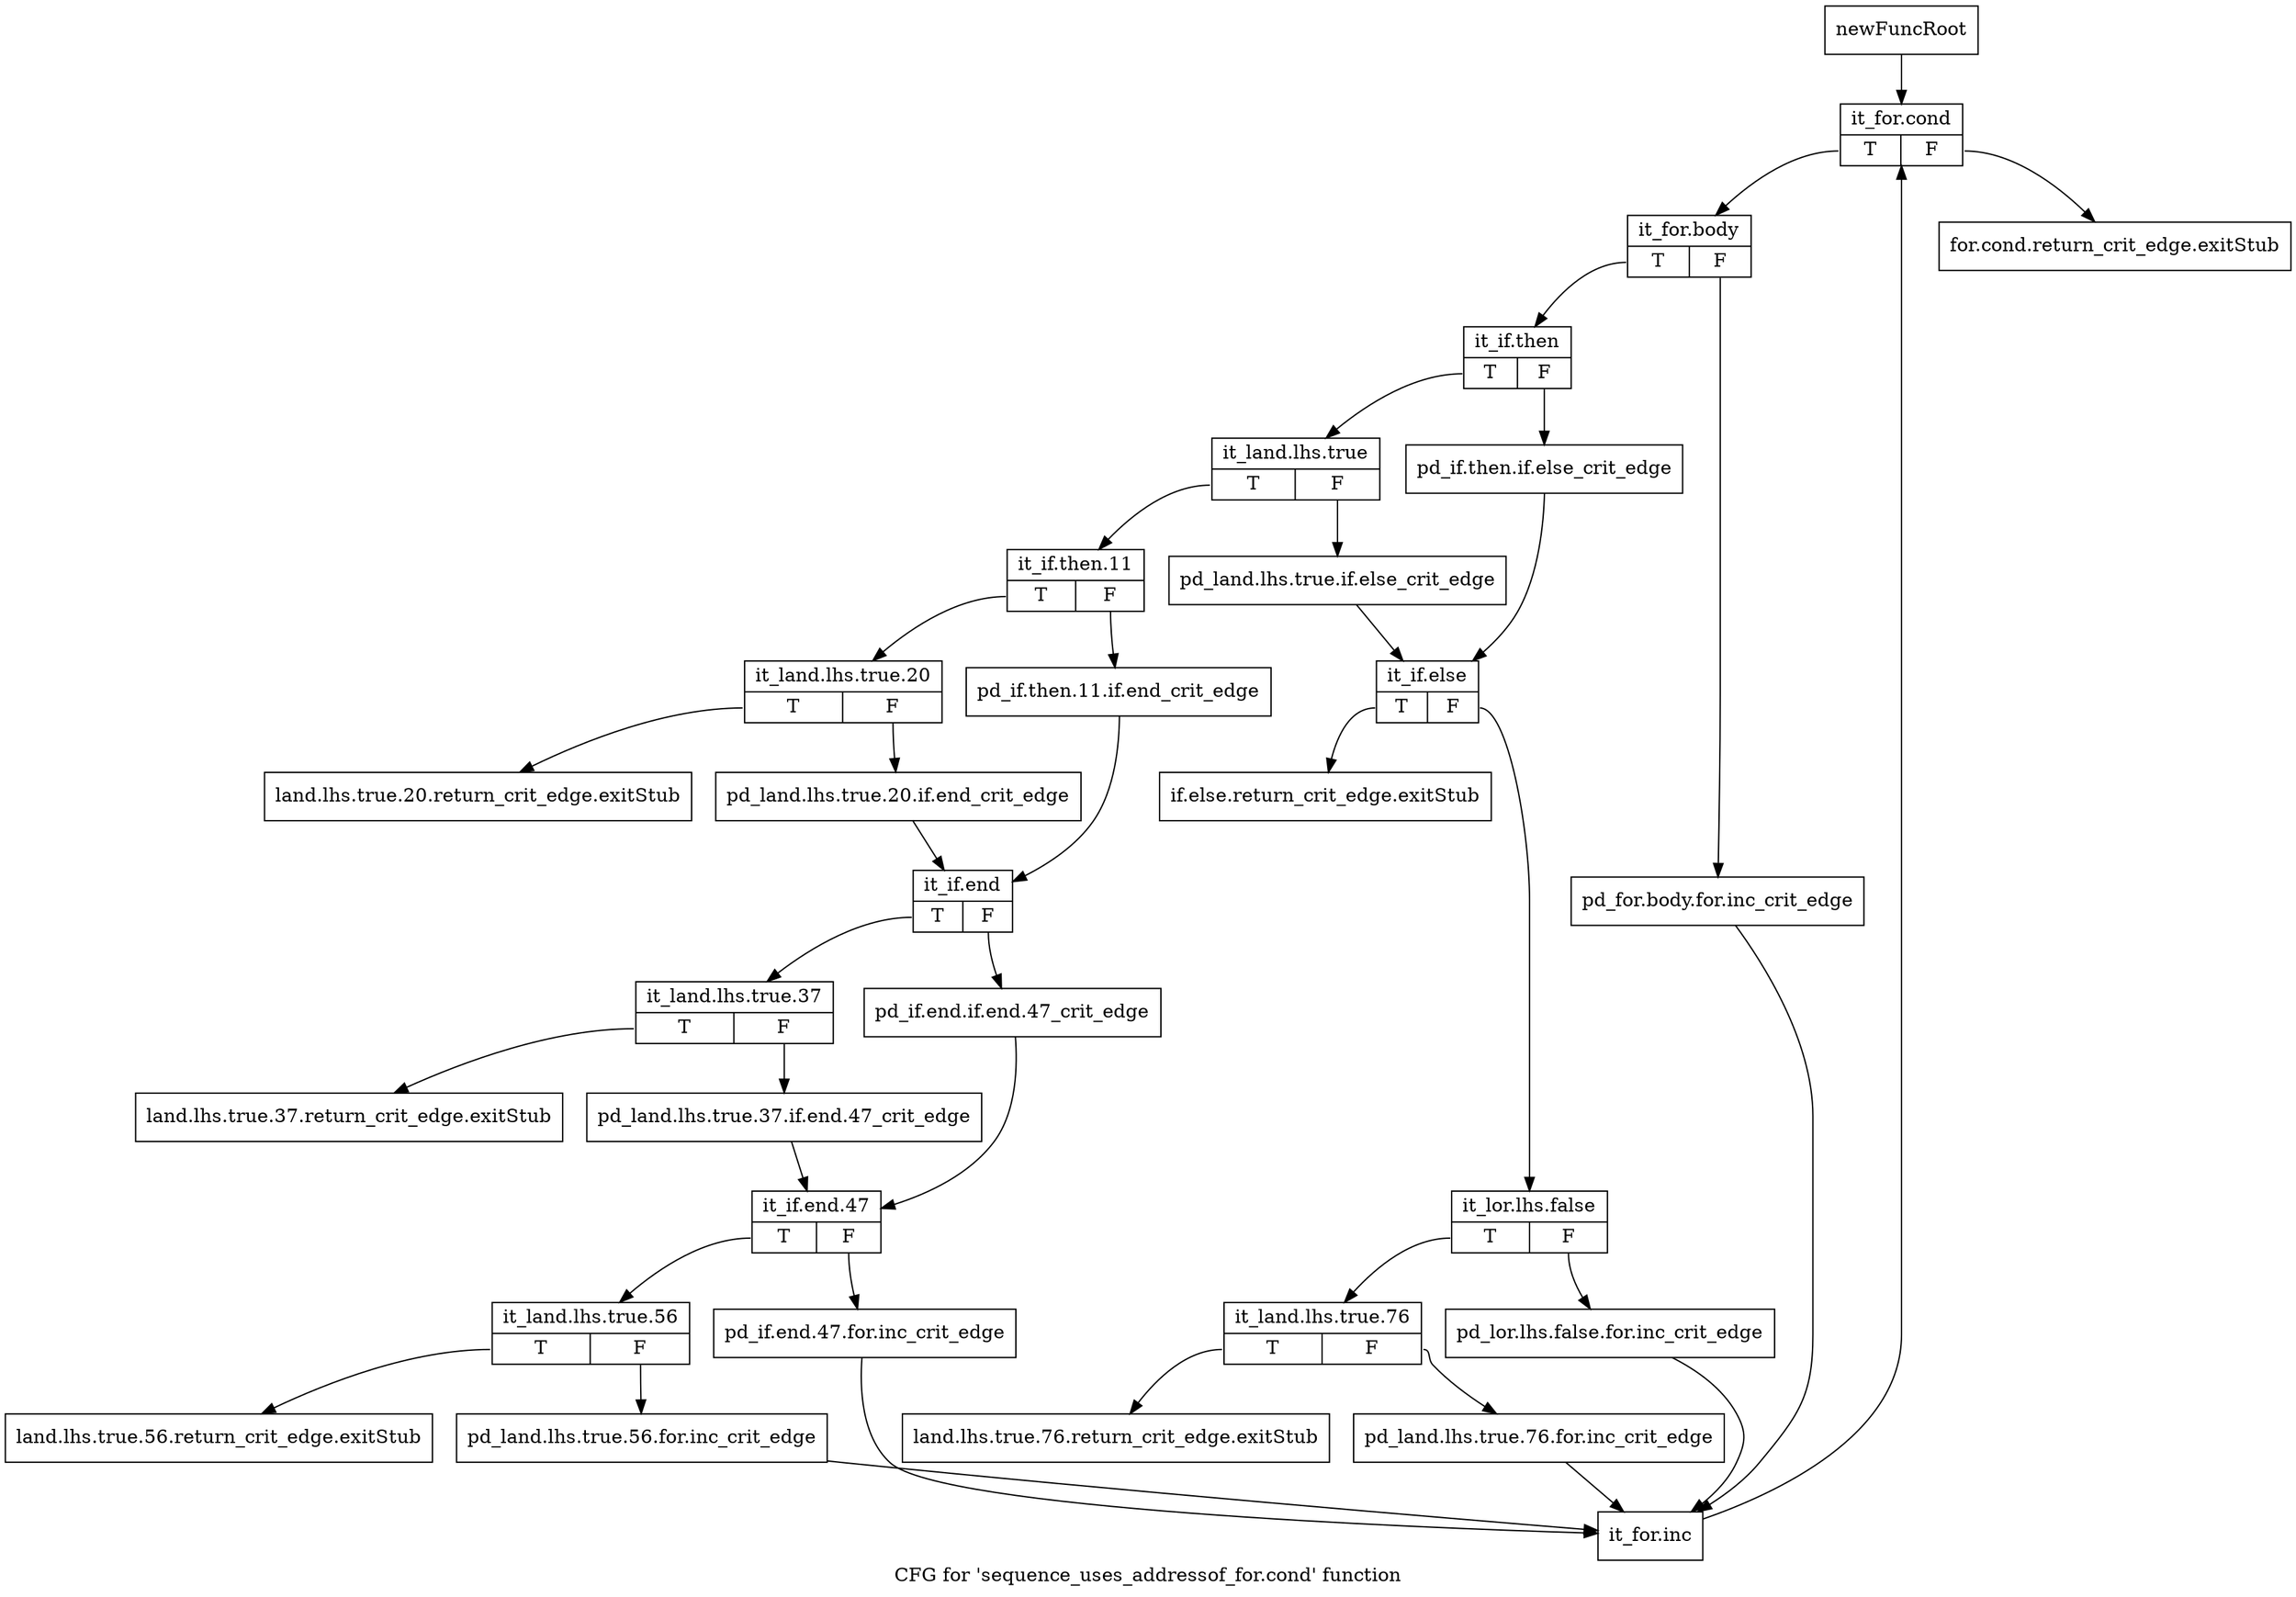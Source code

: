 digraph "CFG for 'sequence_uses_addressof_for.cond' function" {
	label="CFG for 'sequence_uses_addressof_for.cond' function";

	Node0xc285320 [shape=record,label="{newFuncRoot}"];
	Node0xc285320 -> Node0xc27f1c0;
	Node0xc285370 [shape=record,label="{for.cond.return_crit_edge.exitStub}"];
	Node0xc2853c0 [shape=record,label="{if.else.return_crit_edge.exitStub}"];
	Node0xc285410 [shape=record,label="{land.lhs.true.76.return_crit_edge.exitStub}"];
	Node0xc285460 [shape=record,label="{land.lhs.true.20.return_crit_edge.exitStub}"];
	Node0xc27f120 [shape=record,label="{land.lhs.true.37.return_crit_edge.exitStub}"];
	Node0xc27f170 [shape=record,label="{land.lhs.true.56.return_crit_edge.exitStub}"];
	Node0xc27f1c0 [shape=record,label="{it_for.cond|{<s0>T|<s1>F}}"];
	Node0xc27f1c0:s0 -> Node0xc2865d0;
	Node0xc27f1c0:s1 -> Node0xc285370;
	Node0xc2865d0 [shape=record,label="{it_for.body|{<s0>T|<s1>F}}"];
	Node0xc2865d0:s0 -> Node0xc286670;
	Node0xc2865d0:s1 -> Node0xc286620;
	Node0xc286620 [shape=record,label="{pd_for.body.for.inc_crit_edge}"];
	Node0xc286620 -> Node0xc286d00;
	Node0xc286670 [shape=record,label="{it_if.then|{<s0>T|<s1>F}}"];
	Node0xc286670:s0 -> Node0xc286710;
	Node0xc286670:s1 -> Node0xc2866c0;
	Node0xc2866c0 [shape=record,label="{pd_if.then.if.else_crit_edge}"];
	Node0xc2866c0 -> Node0xc2867b0;
	Node0xc286710 [shape=record,label="{it_land.lhs.true|{<s0>T|<s1>F}}"];
	Node0xc286710:s0 -> Node0xc286940;
	Node0xc286710:s1 -> Node0xc286760;
	Node0xc286760 [shape=record,label="{pd_land.lhs.true.if.else_crit_edge}"];
	Node0xc286760 -> Node0xc2867b0;
	Node0xc2867b0 [shape=record,label="{it_if.else|{<s0>T|<s1>F}}"];
	Node0xc2867b0:s0 -> Node0xc2853c0;
	Node0xc2867b0:s1 -> Node0xc286800;
	Node0xc286800 [shape=record,label="{it_lor.lhs.false|{<s0>T|<s1>F}}"];
	Node0xc286800:s0 -> Node0xc2868a0;
	Node0xc286800:s1 -> Node0xc286850;
	Node0xc286850 [shape=record,label="{pd_lor.lhs.false.for.inc_crit_edge}"];
	Node0xc286850 -> Node0xc286d00;
	Node0xc2868a0 [shape=record,label="{it_land.lhs.true.76|{<s0>T|<s1>F}}"];
	Node0xc2868a0:s0 -> Node0xc285410;
	Node0xc2868a0:s1 -> Node0xc2868f0;
	Node0xc2868f0 [shape=record,label="{pd_land.lhs.true.76.for.inc_crit_edge}"];
	Node0xc2868f0 -> Node0xc286d00;
	Node0xc286940 [shape=record,label="{it_if.then.11|{<s0>T|<s1>F}}"];
	Node0xc286940:s0 -> Node0xc2869e0;
	Node0xc286940:s1 -> Node0xc286990;
	Node0xc286990 [shape=record,label="{pd_if.then.11.if.end_crit_edge}"];
	Node0xc286990 -> Node0xc286a80;
	Node0xc2869e0 [shape=record,label="{it_land.lhs.true.20|{<s0>T|<s1>F}}"];
	Node0xc2869e0:s0 -> Node0xc285460;
	Node0xc2869e0:s1 -> Node0xc286a30;
	Node0xc286a30 [shape=record,label="{pd_land.lhs.true.20.if.end_crit_edge}"];
	Node0xc286a30 -> Node0xc286a80;
	Node0xc286a80 [shape=record,label="{it_if.end|{<s0>T|<s1>F}}"];
	Node0xc286a80:s0 -> Node0xc286b20;
	Node0xc286a80:s1 -> Node0xc286ad0;
	Node0xc286ad0 [shape=record,label="{pd_if.end.if.end.47_crit_edge}"];
	Node0xc286ad0 -> Node0xc286bc0;
	Node0xc286b20 [shape=record,label="{it_land.lhs.true.37|{<s0>T|<s1>F}}"];
	Node0xc286b20:s0 -> Node0xc27f120;
	Node0xc286b20:s1 -> Node0xc286b70;
	Node0xc286b70 [shape=record,label="{pd_land.lhs.true.37.if.end.47_crit_edge}"];
	Node0xc286b70 -> Node0xc286bc0;
	Node0xc286bc0 [shape=record,label="{it_if.end.47|{<s0>T|<s1>F}}"];
	Node0xc286bc0:s0 -> Node0xc286c60;
	Node0xc286bc0:s1 -> Node0xc286c10;
	Node0xc286c10 [shape=record,label="{pd_if.end.47.for.inc_crit_edge}"];
	Node0xc286c10 -> Node0xc286d00;
	Node0xc286c60 [shape=record,label="{it_land.lhs.true.56|{<s0>T|<s1>F}}"];
	Node0xc286c60:s0 -> Node0xc27f170;
	Node0xc286c60:s1 -> Node0xc286cb0;
	Node0xc286cb0 [shape=record,label="{pd_land.lhs.true.56.for.inc_crit_edge}"];
	Node0xc286cb0 -> Node0xc286d00;
	Node0xc286d00 [shape=record,label="{it_for.inc}"];
	Node0xc286d00 -> Node0xc27f1c0;
}
